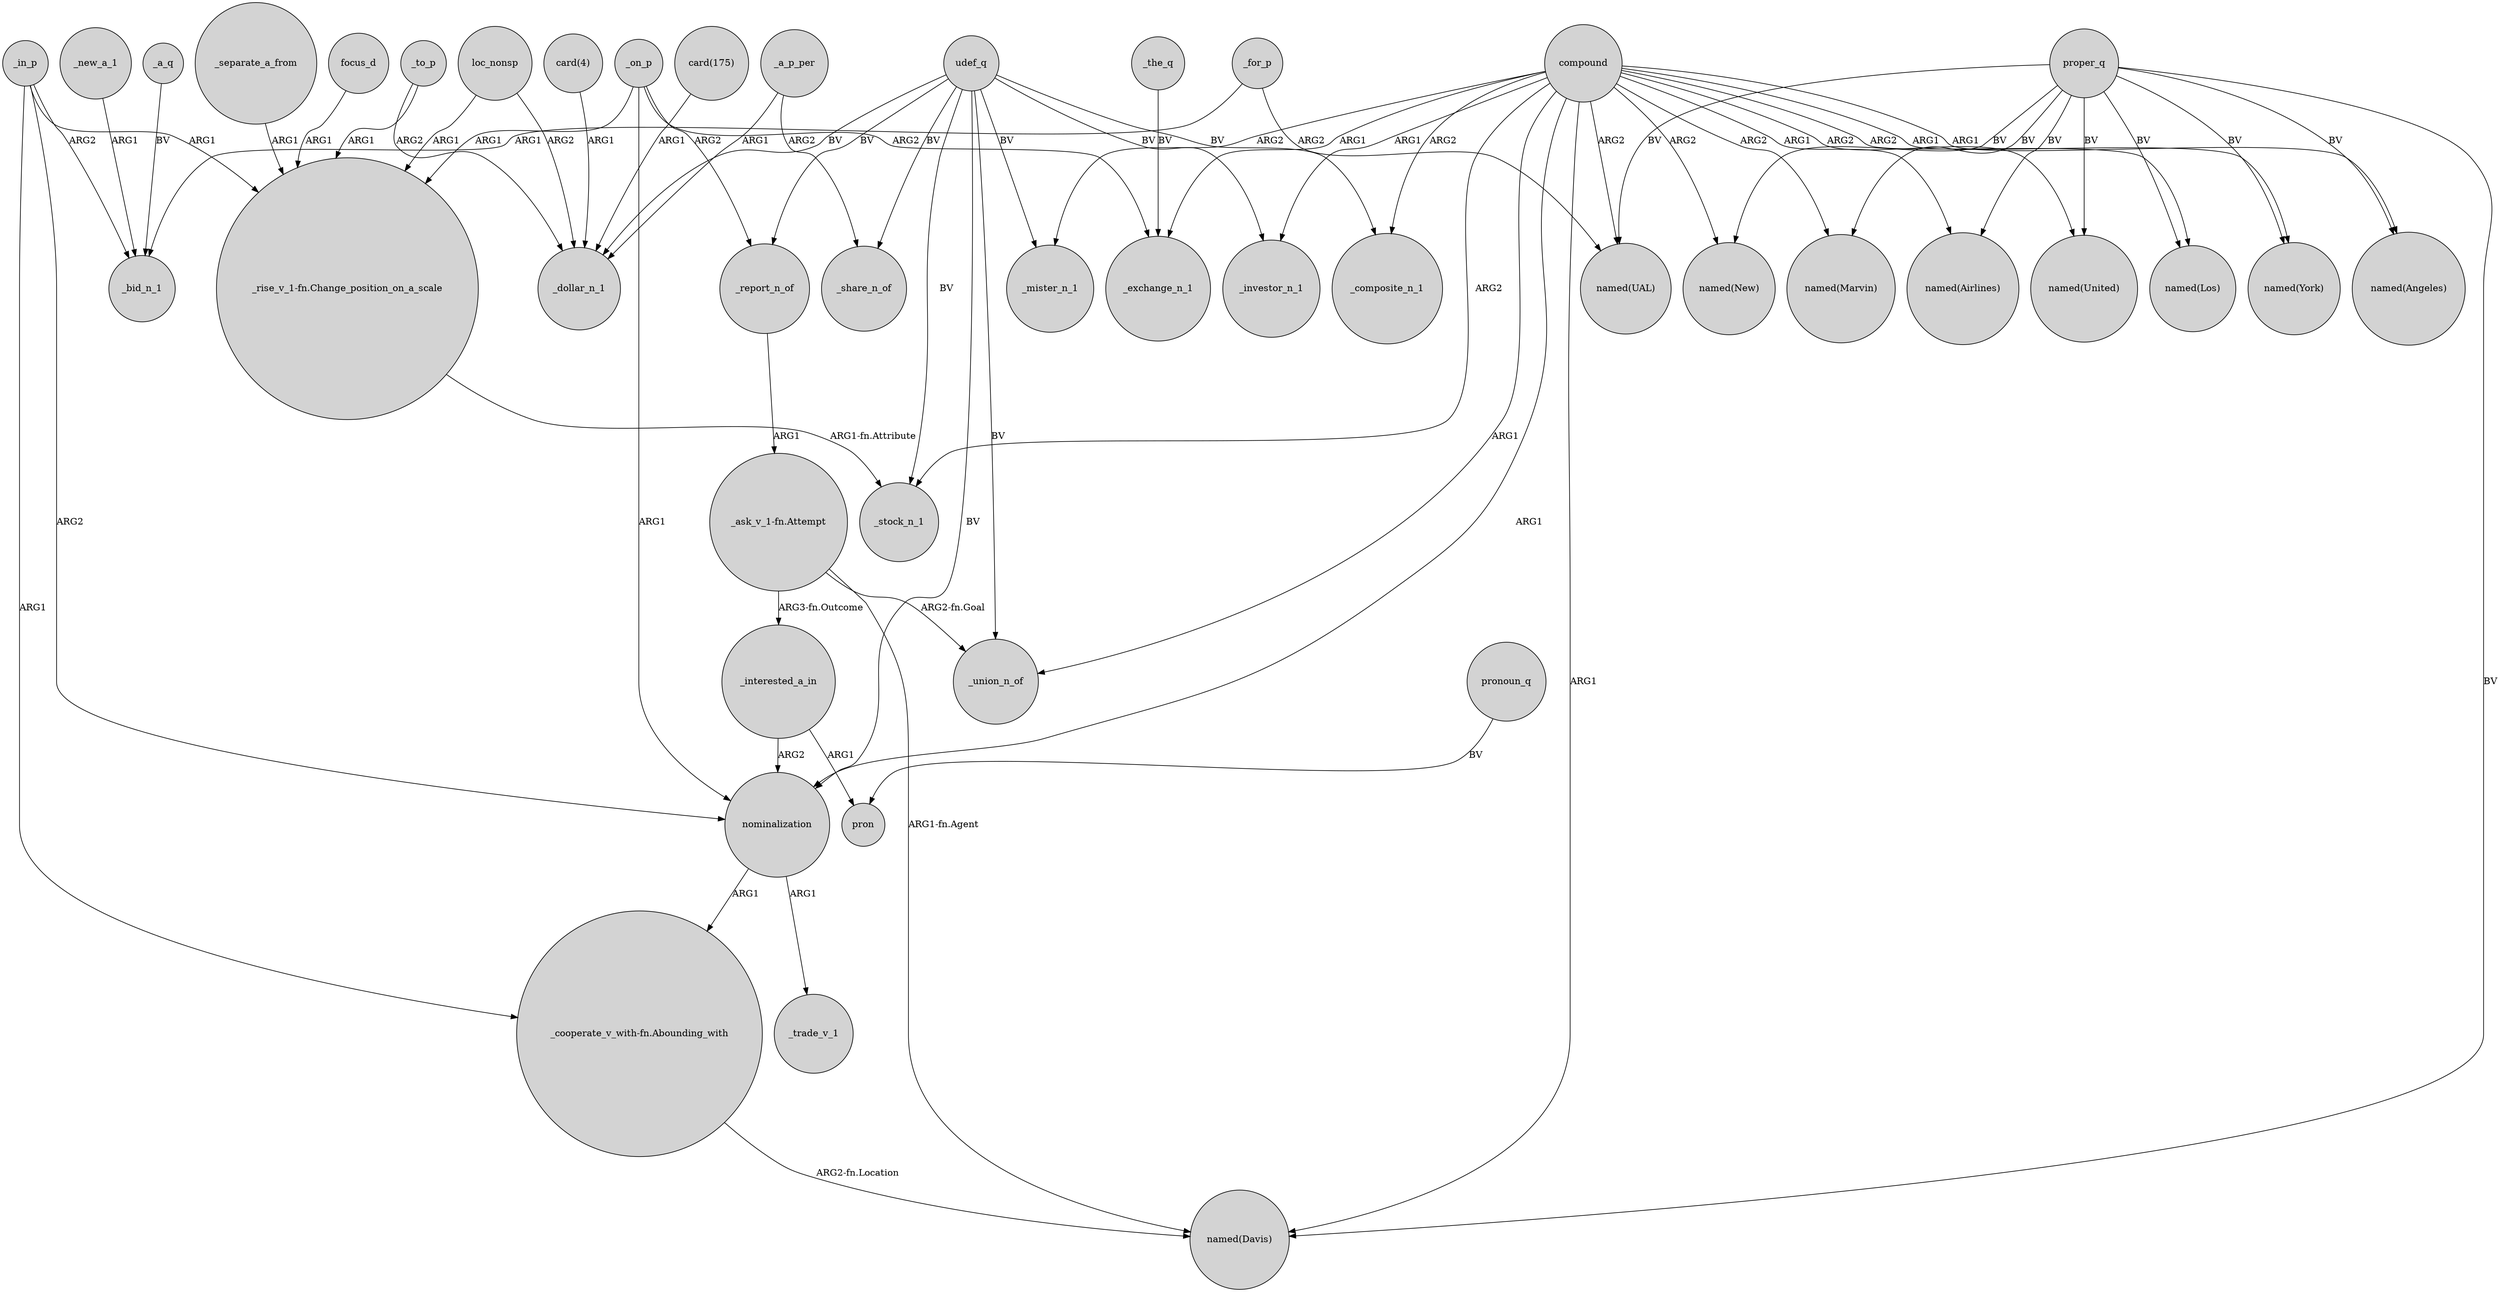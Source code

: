 digraph {
	node [shape=circle style=filled]
	_a_q -> _bid_n_1 [label=BV]
	_in_p -> "_cooperate_v_with-fn.Abounding_with" [label=ARG1]
	"_rise_v_1-fn.Change_position_on_a_scale" -> _stock_n_1 [label="ARG1-fn.Attribute"]
	_on_p -> nominalization [label=ARG1]
	compound -> "named(Airlines)" [label=ARG1]
	compound -> _mister_n_1 [label=ARG2]
	_interested_a_in -> nominalization [label=ARG2]
	loc_nonsp -> _dollar_n_1 [label=ARG2]
	compound -> "named(United)" [label=ARG2]
	compound -> _union_n_of [label=ARG1]
	compound -> "named(New)" [label=ARG2]
	"card(4)" -> _dollar_n_1 [label=ARG1]
	compound -> "named(Marvin)" [label=ARG2]
	_to_p -> "_rise_v_1-fn.Change_position_on_a_scale" [label=ARG1]
	_for_p -> "named(UAL)" [label=ARG2]
	proper_q -> "named(New)" [label=BV]
	proper_q -> "named(Davis)" [label=BV]
	loc_nonsp -> "_rise_v_1-fn.Change_position_on_a_scale" [label=ARG1]
	udef_q -> nominalization [label=BV]
	_report_n_of -> "_ask_v_1-fn.Attempt" [label=ARG1]
	_in_p -> _bid_n_1 [label=ARG2]
	proper_q -> "named(Marvin)" [label=BV]
	_to_p -> _dollar_n_1 [label=ARG2]
	udef_q -> _mister_n_1 [label=BV]
	_separate_a_from -> "_rise_v_1-fn.Change_position_on_a_scale" [label=ARG1]
	proper_q -> "named(Airlines)" [label=BV]
	_on_p -> _exchange_n_1 [label=ARG2]
	"_ask_v_1-fn.Attempt" -> "named(Davis)" [label="ARG1-fn.Agent"]
	compound -> "named(Los)" [label=ARG2]
	udef_q -> _union_n_of [label=BV]
	udef_q -> _report_n_of [label=BV]
	compound -> _exchange_n_1 [label=ARG1]
	proper_q -> "named(York)" [label=BV]
	focus_d -> "_rise_v_1-fn.Change_position_on_a_scale" [label=ARG1]
	proper_q -> "named(UAL)" [label=BV]
	pronoun_q -> pron [label=BV]
	compound -> nominalization [label=ARG1]
	udef_q -> _stock_n_1 [label=BV]
	"_ask_v_1-fn.Attempt" -> _interested_a_in [label="ARG3-fn.Outcome"]
	_a_p_per -> _share_n_of [label=ARG2]
	_on_p -> _report_n_of [label=ARG2]
	"_cooperate_v_with-fn.Abounding_with" -> "named(Davis)" [label="ARG2-fn.Location"]
	"card(175)" -> _dollar_n_1 [label=ARG1]
	compound -> _stock_n_1 [label=ARG2]
	compound -> "named(Davis)" [label=ARG1]
	udef_q -> _share_n_of [label=BV]
	compound -> "named(Angeles)" [label=ARG1]
	compound -> _investor_n_1 [label=ARG1]
	udef_q -> _dollar_n_1 [label=BV]
	proper_q -> "named(United)" [label=BV]
	proper_q -> "named(Los)" [label=BV]
	_interested_a_in -> pron [label=ARG1]
	_new_a_1 -> _bid_n_1 [label=ARG1]
	_a_p_per -> _dollar_n_1 [label=ARG1]
	proper_q -> "named(Angeles)" [label=BV]
	udef_q -> _composite_n_1 [label=BV]
	compound -> "named(UAL)" [label=ARG2]
	_in_p -> "_rise_v_1-fn.Change_position_on_a_scale" [label=ARG1]
	"_ask_v_1-fn.Attempt" -> _union_n_of [label="ARG2-fn.Goal"]
	compound -> "named(York)" [label=ARG1]
	_the_q -> _exchange_n_1 [label=BV]
	nominalization -> "_cooperate_v_with-fn.Abounding_with" [label=ARG1]
	udef_q -> _investor_n_1 [label=BV]
	_on_p -> "_rise_v_1-fn.Change_position_on_a_scale" [label=ARG1]
	_in_p -> nominalization [label=ARG2]
	compound -> _composite_n_1 [label=ARG2]
	nominalization -> _trade_v_1 [label=ARG1]
	_for_p -> _bid_n_1 [label=ARG1]
}
